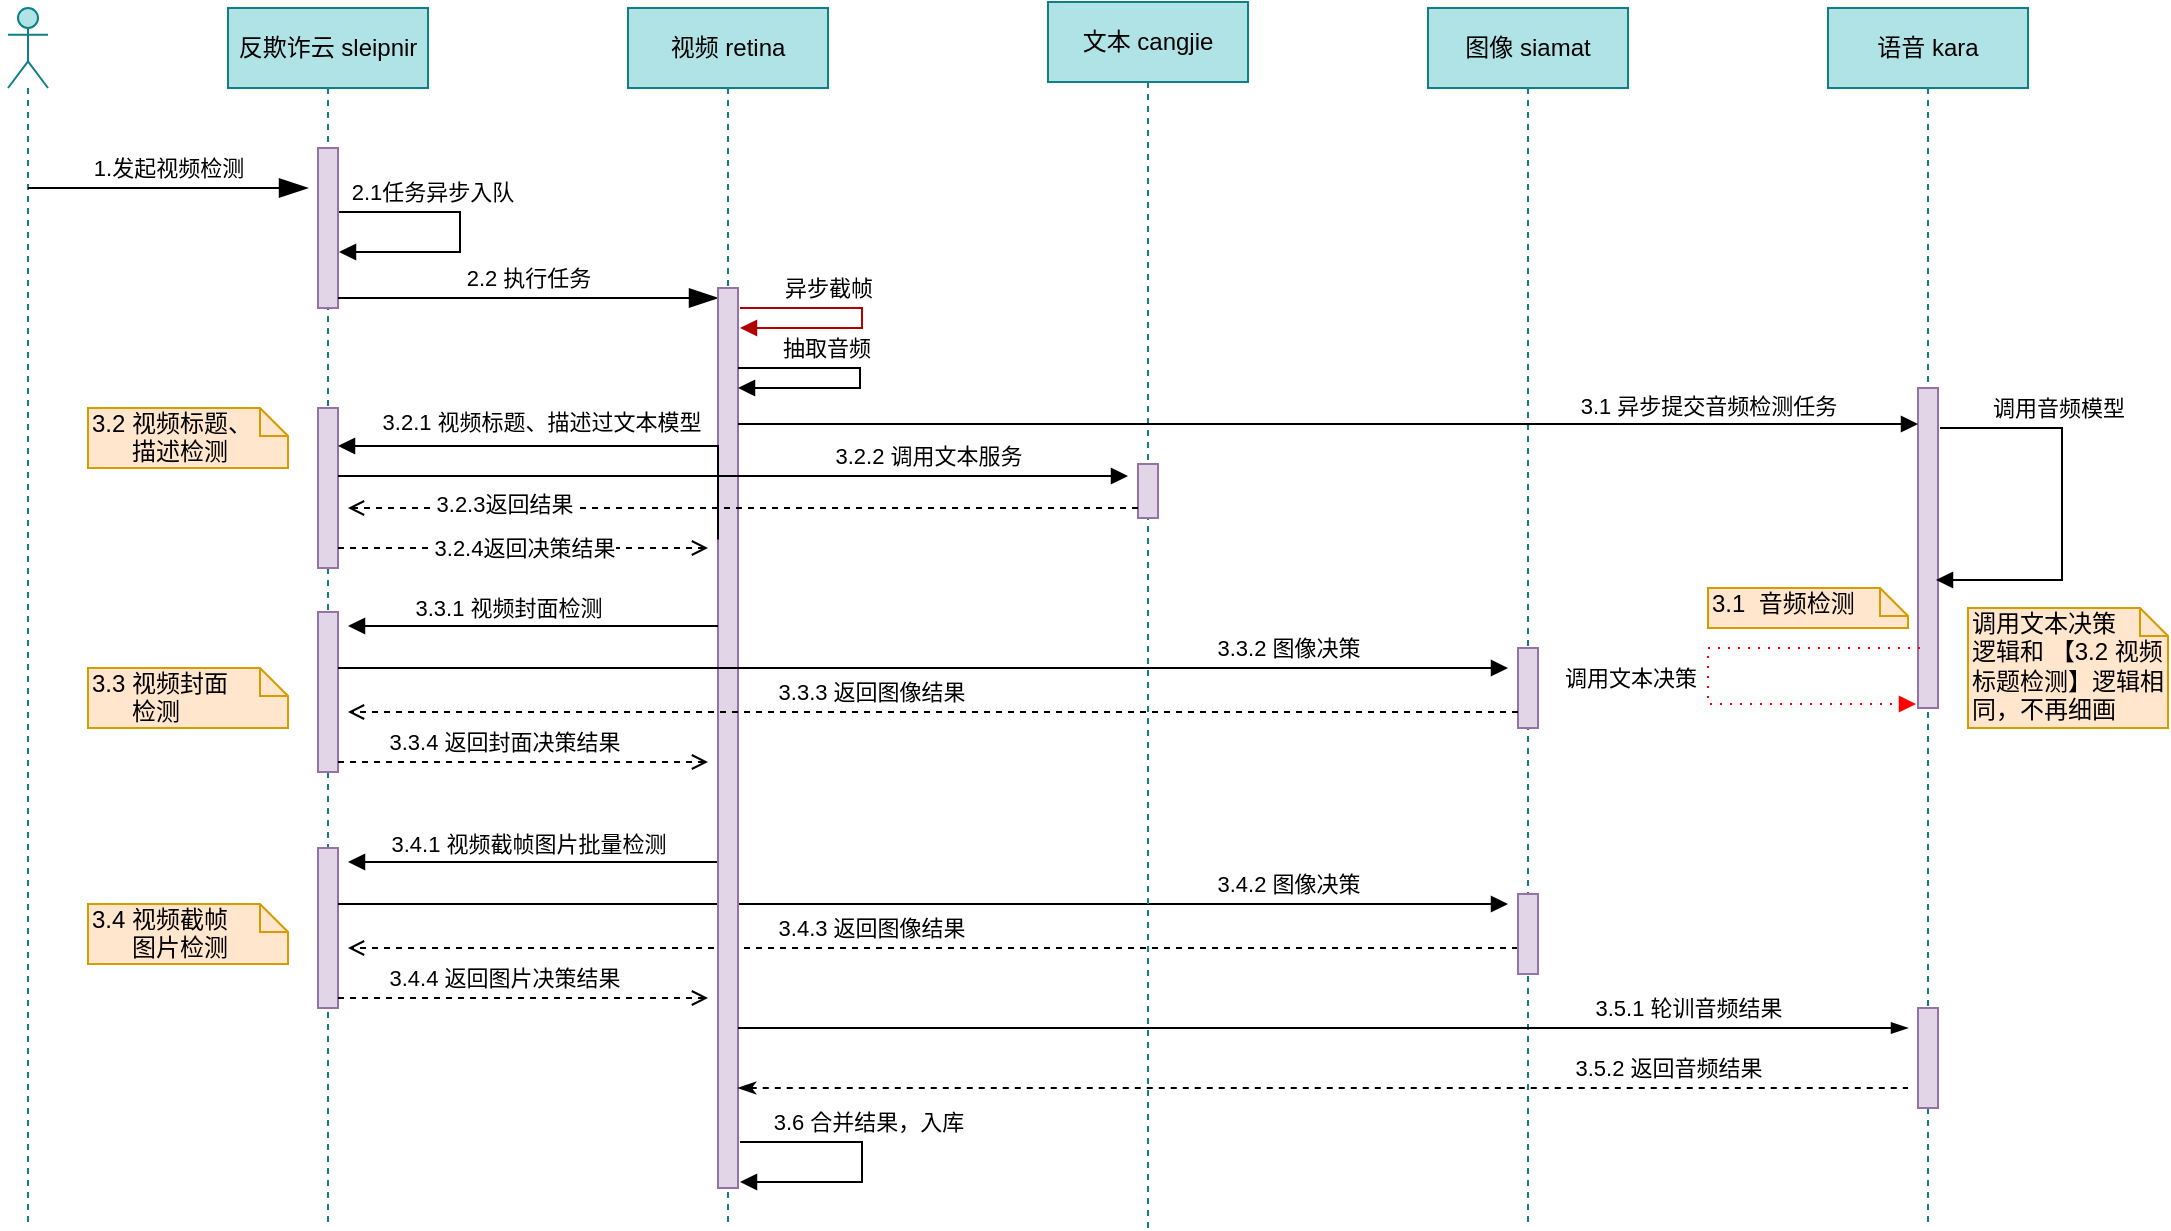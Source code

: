<mxfile version="13.8.0" type="github">
  <diagram id="5li1jjxqQWl-4evD_uFm" name="Page-1">
    <mxGraphModel dx="1426" dy="914" grid="1" gridSize="10" guides="1" tooltips="1" connect="1" arrows="1" fold="1" page="1" pageScale="1" pageWidth="827" pageHeight="1169" math="0" shadow="0">
      <root>
        <mxCell id="0" />
        <mxCell id="1" parent="0" />
        <mxCell id="yWy5oMXyejvU2Q47bSwC-10" value="" style="edgeStyle=orthogonalEdgeStyle;html=1;align=left;spacingLeft=2;endArrow=block;rounded=0;fillColor=#e51400;strokeColor=#B20000;" edge="1" parent="1">
          <mxGeometry x="-0.142" y="36" relative="1" as="geometry">
            <mxPoint x="446" y="300" as="sourcePoint" />
            <Array as="points">
              <mxPoint x="507" y="300" />
              <mxPoint x="507" y="310" />
            </Array>
            <mxPoint x="446" y="310" as="targetPoint" />
            <mxPoint x="-16" y="-30" as="offset" />
          </mxGeometry>
        </mxCell>
        <mxCell id="yWy5oMXyejvU2Q47bSwC-18" value="&lt;span style=&quot;text-align: left&quot;&gt;异步截帧&lt;/span&gt;" style="edgeLabel;html=1;align=center;verticalAlign=middle;resizable=0;points=[];" vertex="1" connectable="0" parent="yWy5oMXyejvU2Q47bSwC-10">
          <mxGeometry x="-0.582" y="-1" relative="1" as="geometry">
            <mxPoint x="16.5" y="-11" as="offset" />
          </mxGeometry>
        </mxCell>
        <mxCell id="yWy5oMXyejvU2Q47bSwC-11" value="" style="shape=umlLifeline;participant=umlActor;perimeter=lifelinePerimeter;whiteSpace=wrap;html=1;container=1;collapsible=0;recursiveResize=0;verticalAlign=top;spacingTop=36;outlineConnect=0;fillColor=#b0e3e6;strokeColor=#0e8088;" vertex="1" parent="1">
          <mxGeometry x="80" y="150" width="20" height="610" as="geometry" />
        </mxCell>
        <mxCell id="yWy5oMXyejvU2Q47bSwC-13" value="反欺诈云 sleipnir" style="shape=umlLifeline;perimeter=lifelinePerimeter;whiteSpace=wrap;html=1;container=1;collapsible=0;recursiveResize=0;outlineConnect=0;fillColor=#b0e3e6;strokeColor=#0e8088;" vertex="1" parent="1">
          <mxGeometry x="190" y="150" width="100" height="610" as="geometry" />
        </mxCell>
        <mxCell id="yWy5oMXyejvU2Q47bSwC-2" value="" style="html=1;points=[];perimeter=orthogonalPerimeter;fillColor=#e1d5e7;strokeColor=#9673a6;" vertex="1" parent="yWy5oMXyejvU2Q47bSwC-13">
          <mxGeometry x="45" y="70" width="10" height="80" as="geometry" />
        </mxCell>
        <mxCell id="yWy5oMXyejvU2Q47bSwC-27" value="" style="endArrow=blockThin;endFill=1;endSize=12;html=1;" edge="1" parent="yWy5oMXyejvU2Q47bSwC-13">
          <mxGeometry width="160" relative="1" as="geometry">
            <mxPoint x="55" y="145" as="sourcePoint" />
            <mxPoint x="245" y="145" as="targetPoint" />
          </mxGeometry>
        </mxCell>
        <mxCell id="yWy5oMXyejvU2Q47bSwC-28" value="2.2 执行任务" style="edgeLabel;html=1;align=center;verticalAlign=middle;resizable=0;points=[];" vertex="1" connectable="0" parent="yWy5oMXyejvU2Q47bSwC-27">
          <mxGeometry x="-0.147" y="2" relative="1" as="geometry">
            <mxPoint x="14" y="-8" as="offset" />
          </mxGeometry>
        </mxCell>
        <mxCell id="yWy5oMXyejvU2Q47bSwC-31" value="" style="html=1;points=[];perimeter=orthogonalPerimeter;fillColor=#e1d5e7;strokeColor=#9673a6;" vertex="1" parent="yWy5oMXyejvU2Q47bSwC-13">
          <mxGeometry x="45" y="200" width="10" height="80" as="geometry" />
        </mxCell>
        <mxCell id="yWy5oMXyejvU2Q47bSwC-48" value="" style="html=1;points=[];perimeter=orthogonalPerimeter;fillColor=#e1d5e7;strokeColor=#9673a6;" vertex="1" parent="yWy5oMXyejvU2Q47bSwC-13">
          <mxGeometry x="45" y="302" width="10" height="80" as="geometry" />
        </mxCell>
        <mxCell id="yWy5oMXyejvU2Q47bSwC-71" value="" style="html=1;points=[];perimeter=orthogonalPerimeter;fillColor=#e1d5e7;strokeColor=#9673a6;" vertex="1" parent="yWy5oMXyejvU2Q47bSwC-13">
          <mxGeometry x="45" y="420" width="10" height="80" as="geometry" />
        </mxCell>
        <mxCell id="yWy5oMXyejvU2Q47bSwC-72" style="edgeStyle=elbowEdgeStyle;rounded=0;orthogonalLoop=1;jettySize=auto;elbow=vertical;html=1;endArrow=block;endFill=1;" edge="1" parent="yWy5oMXyejvU2Q47bSwC-13">
          <mxGeometry relative="1" as="geometry">
            <mxPoint x="245" y="427" as="sourcePoint" />
            <mxPoint x="60" y="427" as="targetPoint" />
          </mxGeometry>
        </mxCell>
        <mxCell id="yWy5oMXyejvU2Q47bSwC-73" value="3.4.1 视频截帧图片批量检测" style="edgeLabel;html=1;align=center;verticalAlign=middle;resizable=0;points=[];" vertex="1" connectable="0" parent="yWy5oMXyejvU2Q47bSwC-72">
          <mxGeometry x="0.265" y="2" relative="1" as="geometry">
            <mxPoint x="22" y="-11" as="offset" />
          </mxGeometry>
        </mxCell>
        <mxCell id="yWy5oMXyejvU2Q47bSwC-74" style="edgeStyle=elbowEdgeStyle;rounded=0;orthogonalLoop=1;jettySize=auto;elbow=vertical;html=1;endArrow=block;endFill=1;" edge="1" parent="yWy5oMXyejvU2Q47bSwC-13" source="yWy5oMXyejvU2Q47bSwC-71">
          <mxGeometry relative="1" as="geometry">
            <mxPoint x="640" y="448" as="targetPoint" />
            <Array as="points">
              <mxPoint x="320" y="448" />
            </Array>
          </mxGeometry>
        </mxCell>
        <mxCell id="yWy5oMXyejvU2Q47bSwC-75" value="3.4.2 图像决策" style="edgeLabel;html=1;align=center;verticalAlign=middle;resizable=0;points=[];" vertex="1" connectable="0" parent="yWy5oMXyejvU2Q47bSwC-74">
          <mxGeometry x="0.562" y="2" relative="1" as="geometry">
            <mxPoint x="18" y="-8" as="offset" />
          </mxGeometry>
        </mxCell>
        <mxCell id="yWy5oMXyejvU2Q47bSwC-76" style="edgeStyle=elbowEdgeStyle;rounded=0;orthogonalLoop=1;jettySize=auto;elbow=vertical;html=1;endArrow=open;endFill=0;dashed=1;" edge="1" parent="yWy5oMXyejvU2Q47bSwC-13">
          <mxGeometry relative="1" as="geometry">
            <mxPoint x="645" y="470" as="sourcePoint" />
            <mxPoint x="60" y="470" as="targetPoint" />
          </mxGeometry>
        </mxCell>
        <mxCell id="yWy5oMXyejvU2Q47bSwC-77" value="&amp;nbsp;3.4.3 返回图像结果" style="edgeLabel;html=1;align=center;verticalAlign=middle;resizable=0;points=[];" vertex="1" connectable="0" parent="yWy5oMXyejvU2Q47bSwC-76">
          <mxGeometry x="0.135" y="-2" relative="1" as="geometry">
            <mxPoint x="7" y="-8" as="offset" />
          </mxGeometry>
        </mxCell>
        <mxCell id="yWy5oMXyejvU2Q47bSwC-78" style="edgeStyle=elbowEdgeStyle;rounded=0;orthogonalLoop=1;jettySize=auto;elbow=vertical;html=1;dashed=1;endArrow=open;endFill=0;" edge="1" parent="yWy5oMXyejvU2Q47bSwC-13">
          <mxGeometry relative="1" as="geometry">
            <mxPoint x="55" y="495" as="sourcePoint" />
            <mxPoint x="240" y="495" as="targetPoint" />
          </mxGeometry>
        </mxCell>
        <mxCell id="yWy5oMXyejvU2Q47bSwC-79" value="3.4.4 返回图片决策结果" style="edgeLabel;html=1;align=center;verticalAlign=middle;resizable=0;points=[];" vertex="1" connectable="0" parent="yWy5oMXyejvU2Q47bSwC-78">
          <mxGeometry y="-31" relative="1" as="geometry">
            <mxPoint x="-10" y="-41" as="offset" />
          </mxGeometry>
        </mxCell>
        <mxCell id="yWy5oMXyejvU2Q47bSwC-80" value="3.4 视频截帧&lt;br&gt;&amp;nbsp; &amp;nbsp; &amp;nbsp; 图片检测" style="shape=note;whiteSpace=wrap;html=1;size=14;verticalAlign=top;align=left;spacingTop=-6;fillColor=#ffe6cc;strokeColor=#d79b00;" vertex="1" parent="yWy5oMXyejvU2Q47bSwC-13">
          <mxGeometry x="-70" y="448" width="100" height="30" as="geometry" />
        </mxCell>
        <mxCell id="yWy5oMXyejvU2Q47bSwC-14" value="" style="endArrow=blockThin;endFill=1;endSize=12;html=1;arcSize=15;startFill=0;orthogonalLoop=1;noJump=1;snapToPoint=1;fixDash=0;editable=0;metaEdit=0;" edge="1" parent="1">
          <mxGeometry width="160" relative="1" as="geometry">
            <mxPoint x="90" y="240" as="sourcePoint" />
            <mxPoint x="230" y="240" as="targetPoint" />
          </mxGeometry>
        </mxCell>
        <mxCell id="yWy5oMXyejvU2Q47bSwC-15" value="1.发起视频检测" style="edgeLabel;html=1;align=center;verticalAlign=middle;resizable=0;points=[];" vertex="1" connectable="0" parent="yWy5oMXyejvU2Q47bSwC-14">
          <mxGeometry x="0.143" y="-32" relative="1" as="geometry">
            <mxPoint x="-10" y="-42" as="offset" />
          </mxGeometry>
        </mxCell>
        <mxCell id="yWy5oMXyejvU2Q47bSwC-19" value="视频 retina" style="shape=umlLifeline;perimeter=lifelinePerimeter;whiteSpace=wrap;html=1;container=1;collapsible=0;recursiveResize=0;outlineConnect=0;fillColor=#b0e3e6;strokeColor=#0e8088;" vertex="1" parent="1">
          <mxGeometry x="390" y="150" width="100" height="610" as="geometry" />
        </mxCell>
        <mxCell id="yWy5oMXyejvU2Q47bSwC-20" value="" style="html=1;points=[];perimeter=orthogonalPerimeter;fillColor=#e1d5e7;strokeColor=#9673a6;" vertex="1" parent="yWy5oMXyejvU2Q47bSwC-19">
          <mxGeometry x="45" y="140" width="10" height="450" as="geometry" />
        </mxCell>
        <mxCell id="yWy5oMXyejvU2Q47bSwC-21" value="文本 cangjie" style="shape=umlLifeline;perimeter=lifelinePerimeter;whiteSpace=wrap;html=1;container=1;collapsible=0;recursiveResize=0;outlineConnect=0;fillColor=#b0e3e6;strokeColor=#0e8088;" vertex="1" parent="1">
          <mxGeometry x="600" y="147" width="100" height="613" as="geometry" />
        </mxCell>
        <mxCell id="yWy5oMXyejvU2Q47bSwC-22" value="" style="html=1;points=[];perimeter=orthogonalPerimeter;fillColor=#e1d5e7;strokeColor=#9673a6;" vertex="1" parent="yWy5oMXyejvU2Q47bSwC-21">
          <mxGeometry x="45" y="231" width="10" height="27" as="geometry" />
        </mxCell>
        <mxCell id="yWy5oMXyejvU2Q47bSwC-23" value="图像 siamat" style="shape=umlLifeline;perimeter=lifelinePerimeter;whiteSpace=wrap;html=1;container=1;collapsible=0;recursiveResize=0;outlineConnect=0;fillColor=#b0e3e6;strokeColor=#0e8088;" vertex="1" parent="1">
          <mxGeometry x="790" y="150" width="100" height="610" as="geometry" />
        </mxCell>
        <mxCell id="yWy5oMXyejvU2Q47bSwC-24" value="" style="html=1;points=[];perimeter=orthogonalPerimeter;fillColor=#e1d5e7;strokeColor=#9673a6;" vertex="1" parent="yWy5oMXyejvU2Q47bSwC-23">
          <mxGeometry x="45" y="320" width="10" height="40" as="geometry" />
        </mxCell>
        <mxCell id="yWy5oMXyejvU2Q47bSwC-81" value="" style="html=1;points=[];perimeter=orthogonalPerimeter;fillColor=#e1d5e7;strokeColor=#9673a6;" vertex="1" parent="yWy5oMXyejvU2Q47bSwC-23">
          <mxGeometry x="45" y="443" width="10" height="40" as="geometry" />
        </mxCell>
        <mxCell id="yWy5oMXyejvU2Q47bSwC-25" value="语音 kara" style="shape=umlLifeline;perimeter=lifelinePerimeter;whiteSpace=wrap;html=1;container=1;collapsible=0;recursiveResize=0;outlineConnect=0;fillColor=#b0e3e6;strokeColor=#0e8088;" vertex="1" parent="1">
          <mxGeometry x="990" y="150" width="100" height="610" as="geometry" />
        </mxCell>
        <mxCell id="yWy5oMXyejvU2Q47bSwC-26" value="" style="html=1;points=[];perimeter=orthogonalPerimeter;fillColor=#e1d5e7;strokeColor=#9673a6;" vertex="1" parent="yWy5oMXyejvU2Q47bSwC-25">
          <mxGeometry x="45" y="190" width="10" height="160" as="geometry" />
        </mxCell>
        <mxCell id="yWy5oMXyejvU2Q47bSwC-87" value="" style="html=1;points=[];perimeter=orthogonalPerimeter;fillColor=#e1d5e7;strokeColor=#9673a6;" vertex="1" parent="yWy5oMXyejvU2Q47bSwC-25">
          <mxGeometry x="45" y="500" width="10" height="50" as="geometry" />
        </mxCell>
        <mxCell id="yWy5oMXyejvU2Q47bSwC-29" value="" style="edgeStyle=orthogonalEdgeStyle;html=1;align=left;spacingLeft=2;endArrow=block;rounded=0;" edge="1" parent="1">
          <mxGeometry x="-0.142" y="36" relative="1" as="geometry">
            <mxPoint x="245.5" y="252" as="sourcePoint" />
            <Array as="points">
              <mxPoint x="306" y="252" />
              <mxPoint x="306" y="272" />
            </Array>
            <mxPoint x="245.5" y="272" as="targetPoint" />
            <mxPoint x="-16" y="-30" as="offset" />
          </mxGeometry>
        </mxCell>
        <mxCell id="yWy5oMXyejvU2Q47bSwC-30" value="&lt;span style=&quot;text-align: left&quot;&gt;2.1任务异步入队&lt;/span&gt;" style="edgeLabel;html=1;align=center;verticalAlign=middle;resizable=0;points=[];" vertex="1" connectable="0" parent="yWy5oMXyejvU2Q47bSwC-29">
          <mxGeometry x="-0.582" y="-1" relative="1" as="geometry">
            <mxPoint x="16.5" y="-11" as="offset" />
          </mxGeometry>
        </mxCell>
        <mxCell id="yWy5oMXyejvU2Q47bSwC-34" value="" style="edgeStyle=orthogonalEdgeStyle;html=1;align=left;spacingLeft=2;endArrow=block;rounded=0;" edge="1" parent="1">
          <mxGeometry x="-0.142" y="36" relative="1" as="geometry">
            <mxPoint x="445" y="330" as="sourcePoint" />
            <Array as="points">
              <mxPoint x="506" y="330" />
              <mxPoint x="506" y="340" />
            </Array>
            <mxPoint x="445" y="340" as="targetPoint" />
            <mxPoint x="-16" y="-30" as="offset" />
          </mxGeometry>
        </mxCell>
        <mxCell id="yWy5oMXyejvU2Q47bSwC-35" value="&lt;span style=&quot;text-align: left&quot;&gt;抽取音频&lt;/span&gt;" style="edgeLabel;html=1;align=center;verticalAlign=middle;resizable=0;points=[];" vertex="1" connectable="0" parent="yWy5oMXyejvU2Q47bSwC-34">
          <mxGeometry x="-0.582" y="-1" relative="1" as="geometry">
            <mxPoint x="16.5" y="-11" as="offset" />
          </mxGeometry>
        </mxCell>
        <mxCell id="yWy5oMXyejvU2Q47bSwC-36" style="edgeStyle=elbowEdgeStyle;rounded=0;orthogonalLoop=1;jettySize=auto;elbow=vertical;html=1;endArrow=block;endFill=1;entryX=0;entryY=0.113;entryDx=0;entryDy=0;entryPerimeter=0;" edge="1" parent="1" source="yWy5oMXyejvU2Q47bSwC-20" target="yWy5oMXyejvU2Q47bSwC-26">
          <mxGeometry relative="1" as="geometry">
            <mxPoint x="1030" y="350" as="targetPoint" />
          </mxGeometry>
        </mxCell>
        <mxCell id="yWy5oMXyejvU2Q47bSwC-37" value="3.1 异步提交音频检测任务" style="edgeLabel;html=1;align=center;verticalAlign=middle;resizable=0;points=[];" vertex="1" connectable="0" parent="yWy5oMXyejvU2Q47bSwC-36">
          <mxGeometry x="0.034" y="3" relative="1" as="geometry">
            <mxPoint x="180" y="-6" as="offset" />
          </mxGeometry>
        </mxCell>
        <mxCell id="yWy5oMXyejvU2Q47bSwC-38" value="" style="edgeStyle=orthogonalEdgeStyle;html=1;align=left;spacingLeft=2;endArrow=block;rounded=0;entryX=0.9;entryY=0.6;entryDx=0;entryDy=0;entryPerimeter=0;" edge="1" parent="1" target="yWy5oMXyejvU2Q47bSwC-26">
          <mxGeometry x="-0.142" y="36" relative="1" as="geometry">
            <mxPoint x="1046" y="360" as="sourcePoint" />
            <Array as="points">
              <mxPoint x="1107" y="360" />
              <mxPoint x="1107" y="436" />
            </Array>
            <mxPoint x="1046" y="370" as="targetPoint" />
            <mxPoint x="-16" y="-30" as="offset" />
          </mxGeometry>
        </mxCell>
        <mxCell id="yWy5oMXyejvU2Q47bSwC-39" value="&lt;span style=&quot;text-align: left&quot;&gt;调用音频模型&lt;/span&gt;" style="edgeLabel;html=1;align=center;verticalAlign=middle;resizable=0;points=[];" vertex="1" connectable="0" parent="yWy5oMXyejvU2Q47bSwC-38">
          <mxGeometry x="-0.582" y="-1" relative="1" as="geometry">
            <mxPoint x="16.5" y="-11" as="offset" />
          </mxGeometry>
        </mxCell>
        <mxCell id="yWy5oMXyejvU2Q47bSwC-41" style="edgeStyle=elbowEdgeStyle;rounded=0;orthogonalLoop=1;jettySize=auto;elbow=vertical;html=1;endArrow=block;endFill=1;exitX=0;exitY=0.667;exitDx=0;exitDy=0;exitPerimeter=0;" edge="1" parent="1">
          <mxGeometry relative="1" as="geometry">
            <mxPoint x="435" y="415.73" as="sourcePoint" />
            <mxPoint x="245" y="369" as="targetPoint" />
            <Array as="points">
              <mxPoint x="340" y="369" />
            </Array>
          </mxGeometry>
        </mxCell>
        <mxCell id="yWy5oMXyejvU2Q47bSwC-42" value="&amp;nbsp;3.2.1 视频标题、描述过文本模型" style="edgeLabel;html=1;align=center;verticalAlign=middle;resizable=0;points=[];" vertex="1" connectable="0" parent="yWy5oMXyejvU2Q47bSwC-41">
          <mxGeometry x="0.063" y="-1" relative="1" as="geometry">
            <mxPoint x="-11" y="-11" as="offset" />
          </mxGeometry>
        </mxCell>
        <mxCell id="yWy5oMXyejvU2Q47bSwC-43" style="edgeStyle=elbowEdgeStyle;rounded=0;orthogonalLoop=1;jettySize=auto;elbow=vertical;html=1;endArrow=block;endFill=1;" edge="1" parent="1">
          <mxGeometry relative="1" as="geometry">
            <mxPoint x="245" y="384" as="sourcePoint" />
            <mxPoint x="640" y="384" as="targetPoint" />
          </mxGeometry>
        </mxCell>
        <mxCell id="yWy5oMXyejvU2Q47bSwC-44" value="3.2.2 调用文本服务" style="edgeLabel;html=1;align=center;verticalAlign=middle;resizable=0;points=[];" vertex="1" connectable="0" parent="yWy5oMXyejvU2Q47bSwC-43">
          <mxGeometry y="-70" relative="1" as="geometry">
            <mxPoint x="97" y="-80" as="offset" />
          </mxGeometry>
        </mxCell>
        <mxCell id="yWy5oMXyejvU2Q47bSwC-45" style="edgeStyle=elbowEdgeStyle;rounded=0;orthogonalLoop=1;jettySize=auto;elbow=vertical;html=1;endArrow=open;endFill=0;dashed=1;" edge="1" parent="1" source="yWy5oMXyejvU2Q47bSwC-22">
          <mxGeometry relative="1" as="geometry">
            <mxPoint x="250" y="400" as="targetPoint" />
            <Array as="points">
              <mxPoint x="500" y="400" />
            </Array>
          </mxGeometry>
        </mxCell>
        <mxCell id="yWy5oMXyejvU2Q47bSwC-47" value="3.2.3返回结果" style="edgeLabel;html=1;align=center;verticalAlign=middle;resizable=0;points=[];" vertex="1" connectable="0" parent="yWy5oMXyejvU2Q47bSwC-45">
          <mxGeometry x="0.605" y="-2" relative="1" as="geometry">
            <mxPoint as="offset" />
          </mxGeometry>
        </mxCell>
        <mxCell id="yWy5oMXyejvU2Q47bSwC-46" value="3.2.4返回决策结果" style="edgeStyle=elbowEdgeStyle;rounded=0;orthogonalLoop=1;jettySize=auto;elbow=vertical;html=1;dashed=1;endArrow=open;endFill=0;" edge="1" parent="1" source="yWy5oMXyejvU2Q47bSwC-31">
          <mxGeometry relative="1" as="geometry">
            <mxPoint x="430" y="420" as="targetPoint" />
            <Array as="points">
              <mxPoint x="318" y="420" />
            </Array>
          </mxGeometry>
        </mxCell>
        <mxCell id="yWy5oMXyejvU2Q47bSwC-49" style="edgeStyle=elbowEdgeStyle;rounded=0;orthogonalLoop=1;jettySize=auto;elbow=vertical;html=1;endArrow=block;endFill=1;" edge="1" parent="1">
          <mxGeometry relative="1" as="geometry">
            <mxPoint x="435" y="459" as="sourcePoint" />
            <mxPoint x="250" y="459" as="targetPoint" />
          </mxGeometry>
        </mxCell>
        <mxCell id="yWy5oMXyejvU2Q47bSwC-50" value="3.3.1 视频封面检测" style="edgeLabel;html=1;align=center;verticalAlign=middle;resizable=0;points=[];" vertex="1" connectable="0" parent="yWy5oMXyejvU2Q47bSwC-49">
          <mxGeometry x="0.265" y="2" relative="1" as="geometry">
            <mxPoint x="12" y="-11" as="offset" />
          </mxGeometry>
        </mxCell>
        <mxCell id="yWy5oMXyejvU2Q47bSwC-51" style="edgeStyle=elbowEdgeStyle;rounded=0;orthogonalLoop=1;jettySize=auto;elbow=vertical;html=1;endArrow=block;endFill=1;" edge="1" parent="1" source="yWy5oMXyejvU2Q47bSwC-48">
          <mxGeometry relative="1" as="geometry">
            <mxPoint x="830" y="480" as="targetPoint" />
            <Array as="points">
              <mxPoint x="510" y="480" />
            </Array>
          </mxGeometry>
        </mxCell>
        <mxCell id="yWy5oMXyejvU2Q47bSwC-52" value="3.3.2 图像决策" style="edgeLabel;html=1;align=center;verticalAlign=middle;resizable=0;points=[];" vertex="1" connectable="0" parent="yWy5oMXyejvU2Q47bSwC-51">
          <mxGeometry x="0.562" y="2" relative="1" as="geometry">
            <mxPoint x="18" y="-8" as="offset" />
          </mxGeometry>
        </mxCell>
        <mxCell id="yWy5oMXyejvU2Q47bSwC-53" value="3.2 视频标题、&lt;br&gt;&amp;nbsp; &amp;nbsp; &amp;nbsp; 描述检测" style="shape=note;whiteSpace=wrap;html=1;size=14;verticalAlign=top;align=left;spacingTop=-6;fillColor=#ffe6cc;strokeColor=#d79b00;" vertex="1" parent="1">
          <mxGeometry x="120" y="350" width="100" height="30" as="geometry" />
        </mxCell>
        <mxCell id="yWy5oMXyejvU2Q47bSwC-54" style="edgeStyle=elbowEdgeStyle;rounded=0;orthogonalLoop=1;jettySize=auto;elbow=vertical;html=1;endArrow=open;endFill=0;dashed=1;" edge="1" parent="1">
          <mxGeometry relative="1" as="geometry">
            <mxPoint x="835" y="502" as="sourcePoint" />
            <mxPoint x="250" y="502" as="targetPoint" />
          </mxGeometry>
        </mxCell>
        <mxCell id="yWy5oMXyejvU2Q47bSwC-55" value="&amp;nbsp;3.3.3 返回图像结果" style="edgeLabel;html=1;align=center;verticalAlign=middle;resizable=0;points=[];" vertex="1" connectable="0" parent="yWy5oMXyejvU2Q47bSwC-54">
          <mxGeometry x="0.135" y="-2" relative="1" as="geometry">
            <mxPoint x="7" y="-8" as="offset" />
          </mxGeometry>
        </mxCell>
        <mxCell id="yWy5oMXyejvU2Q47bSwC-56" style="edgeStyle=elbowEdgeStyle;rounded=0;orthogonalLoop=1;jettySize=auto;elbow=vertical;html=1;dashed=1;endArrow=open;endFill=0;" edge="1" parent="1">
          <mxGeometry relative="1" as="geometry">
            <mxPoint x="245" y="527" as="sourcePoint" />
            <mxPoint x="430" y="527" as="targetPoint" />
          </mxGeometry>
        </mxCell>
        <mxCell id="yWy5oMXyejvU2Q47bSwC-57" value="3.3.4 返回封面决策结果" style="edgeLabel;html=1;align=center;verticalAlign=middle;resizable=0;points=[];" vertex="1" connectable="0" parent="yWy5oMXyejvU2Q47bSwC-56">
          <mxGeometry y="-31" relative="1" as="geometry">
            <mxPoint x="-10" y="-41" as="offset" />
          </mxGeometry>
        </mxCell>
        <mxCell id="yWy5oMXyejvU2Q47bSwC-58" value="3.1&amp;nbsp; 音频检测" style="shape=note;whiteSpace=wrap;html=1;size=14;verticalAlign=top;align=left;spacingTop=-6;fillColor=#ffe6cc;strokeColor=#d79b00;" vertex="1" parent="1">
          <mxGeometry x="930" y="440" width="100" height="20" as="geometry" />
        </mxCell>
        <mxCell id="yWy5oMXyejvU2Q47bSwC-59" value="3.3 视频封面&lt;br&gt;&amp;nbsp; &amp;nbsp; &amp;nbsp; 检测" style="shape=note;whiteSpace=wrap;html=1;size=14;verticalAlign=top;align=left;spacingTop=-6;fillColor=#ffe6cc;strokeColor=#d79b00;" vertex="1" parent="1">
          <mxGeometry x="120" y="480" width="100" height="30" as="geometry" />
        </mxCell>
        <mxCell id="yWy5oMXyejvU2Q47bSwC-83" value="" style="edgeStyle=orthogonalEdgeStyle;html=1;align=left;spacingLeft=2;endArrow=block;rounded=0;entryX=0.9;entryY=0.6;entryDx=0;entryDy=0;entryPerimeter=0;dashed=1;dashPattern=1 4;strokeColor=#FF0000;" edge="1" parent="1">
          <mxGeometry x="-0.142" y="36" relative="1" as="geometry">
            <mxPoint x="1036" y="470" as="sourcePoint" />
            <Array as="points">
              <mxPoint x="930" y="470" />
              <mxPoint x="930" y="498" />
            </Array>
            <mxPoint x="1034" y="498" as="targetPoint" />
            <mxPoint x="-16" y="-30" as="offset" />
          </mxGeometry>
        </mxCell>
        <mxCell id="yWy5oMXyejvU2Q47bSwC-84" value="&lt;span style=&quot;text-align: left&quot;&gt;调用文本决策&lt;/span&gt;" style="edgeLabel;html=1;align=center;verticalAlign=middle;resizable=0;points=[];" vertex="1" connectable="0" parent="yWy5oMXyejvU2Q47bSwC-83">
          <mxGeometry x="-0.582" y="-1" relative="1" as="geometry">
            <mxPoint x="-96" y="16" as="offset" />
          </mxGeometry>
        </mxCell>
        <mxCell id="yWy5oMXyejvU2Q47bSwC-85" value="调用文本决策&lt;br&gt;逻辑和 【3.2 视频标题检测】逻辑相同，不再细画" style="shape=note;whiteSpace=wrap;html=1;size=14;verticalAlign=top;align=left;spacingTop=-6;fillColor=#ffe6cc;strokeColor=#d79b00;" vertex="1" parent="1">
          <mxGeometry x="1060" y="450" width="100" height="60" as="geometry" />
        </mxCell>
        <mxCell id="yWy5oMXyejvU2Q47bSwC-86" style="edgeStyle=elbowEdgeStyle;rounded=0;orthogonalLoop=1;jettySize=auto;elbow=vertical;html=1;startArrow=none;startFill=0;endArrow=blockThin;endFill=1;" edge="1" parent="1">
          <mxGeometry relative="1" as="geometry">
            <mxPoint x="445" y="660" as="sourcePoint" />
            <mxPoint x="1030" y="660" as="targetPoint" />
          </mxGeometry>
        </mxCell>
        <mxCell id="yWy5oMXyejvU2Q47bSwC-88" value="3.5.1 轮训音频结果" style="edgeLabel;html=1;align=center;verticalAlign=middle;resizable=0;points=[];" vertex="1" connectable="0" parent="yWy5oMXyejvU2Q47bSwC-86">
          <mxGeometry x="0.487" y="1" relative="1" as="geometry">
            <mxPoint x="40" y="-9" as="offset" />
          </mxGeometry>
        </mxCell>
        <mxCell id="yWy5oMXyejvU2Q47bSwC-89" style="edgeStyle=elbowEdgeStyle;rounded=0;orthogonalLoop=1;jettySize=auto;elbow=vertical;html=1;startArrow=classicThin;startFill=1;endArrow=none;endFill=0;dashed=1;" edge="1" parent="1">
          <mxGeometry relative="1" as="geometry">
            <mxPoint x="445" y="690" as="sourcePoint" />
            <mxPoint x="1030" y="690" as="targetPoint" />
          </mxGeometry>
        </mxCell>
        <mxCell id="yWy5oMXyejvU2Q47bSwC-90" value="3.5.2 返回音频结果" style="edgeLabel;html=1;align=center;verticalAlign=middle;resizable=0;points=[];" vertex="1" connectable="0" parent="yWy5oMXyejvU2Q47bSwC-89">
          <mxGeometry x="0.487" y="1" relative="1" as="geometry">
            <mxPoint x="30" y="-9" as="offset" />
          </mxGeometry>
        </mxCell>
        <mxCell id="yWy5oMXyejvU2Q47bSwC-91" value="" style="edgeStyle=orthogonalEdgeStyle;html=1;align=left;spacingLeft=2;endArrow=block;rounded=0;" edge="1" parent="1">
          <mxGeometry x="-0.142" y="36" relative="1" as="geometry">
            <mxPoint x="446" y="717" as="sourcePoint" />
            <Array as="points">
              <mxPoint x="507" y="717" />
              <mxPoint x="507" y="737" />
              <mxPoint x="446" y="737" />
            </Array>
            <mxPoint x="446" y="737" as="targetPoint" />
            <mxPoint x="-16" y="-30" as="offset" />
          </mxGeometry>
        </mxCell>
        <mxCell id="yWy5oMXyejvU2Q47bSwC-92" value="&lt;span style=&quot;text-align: left&quot;&gt;3.6 合并结果，入库&lt;/span&gt;" style="edgeLabel;html=1;align=center;verticalAlign=middle;resizable=0;points=[];" vertex="1" connectable="0" parent="yWy5oMXyejvU2Q47bSwC-91">
          <mxGeometry x="-0.582" y="-1" relative="1" as="geometry">
            <mxPoint x="34" y="-11" as="offset" />
          </mxGeometry>
        </mxCell>
      </root>
    </mxGraphModel>
  </diagram>
</mxfile>
